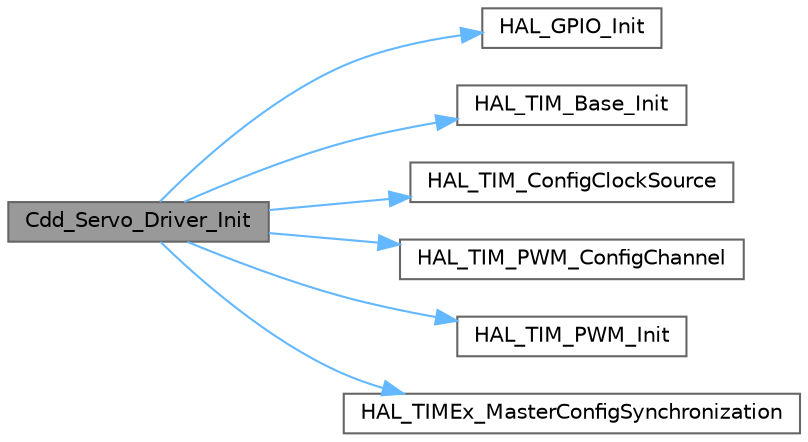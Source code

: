 digraph "Cdd_Servo_Driver_Init"
{
 // LATEX_PDF_SIZE
  bgcolor="transparent";
  edge [fontname=Helvetica,fontsize=10,labelfontname=Helvetica,labelfontsize=10];
  node [fontname=Helvetica,fontsize=10,shape=box,height=0.2,width=0.4];
  rankdir="LR";
  Node1 [id="Node000001",label="Cdd_Servo_Driver_Init",height=0.2,width=0.4,color="gray40", fillcolor="grey60", style="filled", fontcolor="black",tooltip=" "];
  Node1 -> Node2 [id="edge1_Node000001_Node000002",color="steelblue1",style="solid",tooltip=" "];
  Node2 [id="Node000002",label="HAL_GPIO_Init",height=0.2,width=0.4,color="grey40", fillcolor="white", style="filled",URL="$group___g_p_i_o___exported___functions___group1.html#ga41bda93b6dd639e4905fdb1454eff98e",tooltip=" "];
  Node1 -> Node3 [id="edge2_Node000001_Node000003",color="steelblue1",style="solid",tooltip=" "];
  Node3 [id="Node000003",label="HAL_TIM_Base_Init",height=0.2,width=0.4,color="grey40", fillcolor="white", style="filled",URL="$group___t_i_m___exported___functions___group1.html#ga1b288eb68eb52c97b8d187cdd6e9088f",tooltip=" "];
  Node1 -> Node4 [id="edge3_Node000001_Node000004",color="steelblue1",style="solid",tooltip=" "];
  Node4 [id="Node000004",label="HAL_TIM_ConfigClockSource",height=0.2,width=0.4,color="grey40", fillcolor="white", style="filled",URL="$group___t_i_m___exported___functions___group8.html#ga43403d13849f71285ea1da3f3cb1381f",tooltip=" "];
  Node1 -> Node5 [id="edge4_Node000001_Node000005",color="steelblue1",style="solid",tooltip=" "];
  Node5 [id="Node000005",label="HAL_TIM_PWM_ConfigChannel",height=0.2,width=0.4,color="grey40", fillcolor="white", style="filled",URL="$group___t_i_m___exported___functions___group8.html#gac14a4959f65f51a54e8ff511242e2131",tooltip=" "];
  Node1 -> Node6 [id="edge5_Node000001_Node000006",color="steelblue1",style="solid",tooltip=" "];
  Node6 [id="Node000006",label="HAL_TIM_PWM_Init",height=0.2,width=0.4,color="grey40", fillcolor="white", style="filled",URL="$group___t_i_m___exported___functions___group3.html#ga25824b2eed564cc37a8983b99a83bdc7",tooltip=" "];
  Node1 -> Node7 [id="edge6_Node000001_Node000007",color="steelblue1",style="solid",tooltip=" "];
  Node7 [id="Node000007",label="HAL_TIMEx_MasterConfigSynchronization",height=0.2,width=0.4,color="grey40", fillcolor="white", style="filled",URL="$group___t_i_m_ex___exported___functions___group5.html#ga056fd97d3be6c60dcfa12963f6ec8aad",tooltip=" "];
}
